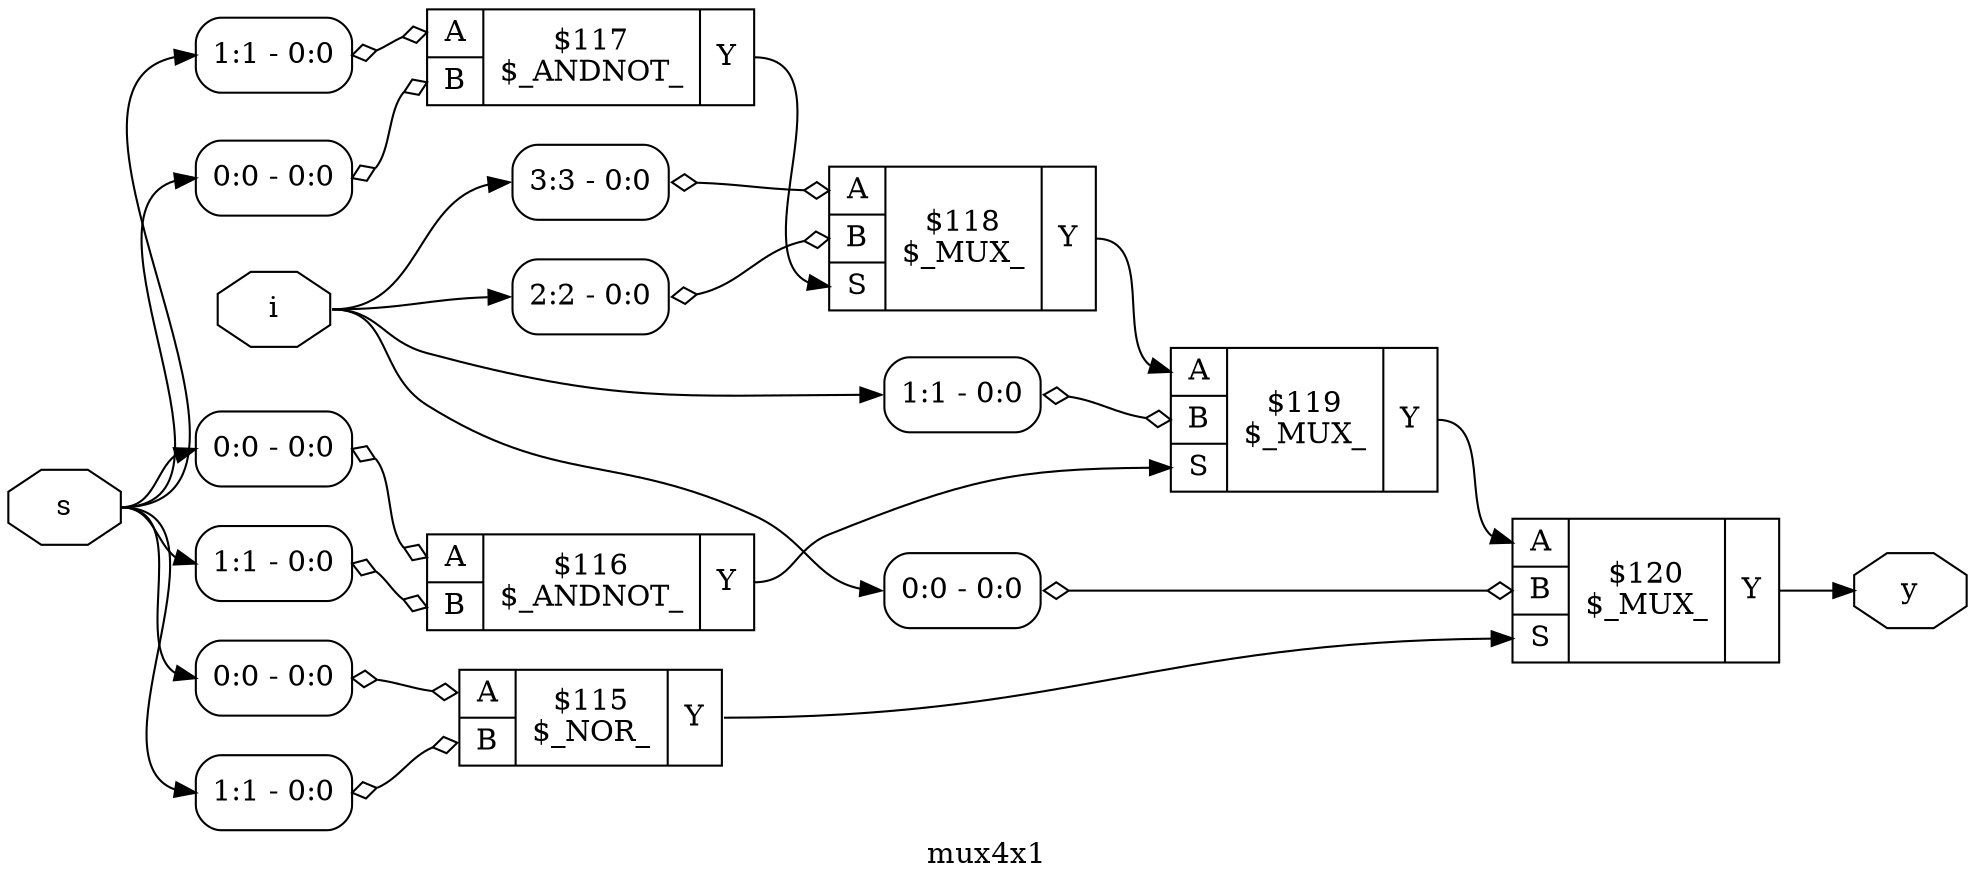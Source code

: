 digraph "mux4x1" {
label="mux4x1";
rankdir="LR";
remincross=true;
n6 [ shape=octagon, label="i", color="black", fontcolor="black" ];
n7 [ shape=octagon, label="s", color="black", fontcolor="black" ];
n8 [ shape=octagon, label="y", color="black", fontcolor="black" ];
c12 [ shape=record, label="{{<p9> A|<p10> B}|$115\n$_NOR_|{<p11> Y}}",  ];
x0 [ shape=record, style=rounded, label="<s0> 0:0 - 0:0 ", color="black", fontcolor="black" ];
x0:e -> c12:p9:w [arrowhead=odiamond, arrowtail=odiamond, dir=both, color="black", fontcolor="black", label=""];
x1 [ shape=record, style=rounded, label="<s0> 1:1 - 0:0 ", color="black", fontcolor="black" ];
x1:e -> c12:p10:w [arrowhead=odiamond, arrowtail=odiamond, dir=both, color="black", fontcolor="black", label=""];
c13 [ shape=record, label="{{<p9> A|<p10> B}|$116\n$_ANDNOT_|{<p11> Y}}",  ];
x2 [ shape=record, style=rounded, label="<s0> 0:0 - 0:0 ", color="black", fontcolor="black" ];
x2:e -> c13:p9:w [arrowhead=odiamond, arrowtail=odiamond, dir=both, color="black", fontcolor="black", label=""];
x3 [ shape=record, style=rounded, label="<s0> 1:1 - 0:0 ", color="black", fontcolor="black" ];
x3:e -> c13:p10:w [arrowhead=odiamond, arrowtail=odiamond, dir=both, color="black", fontcolor="black", label=""];
c14 [ shape=record, label="{{<p9> A|<p10> B}|$117\n$_ANDNOT_|{<p11> Y}}",  ];
x4 [ shape=record, style=rounded, label="<s0> 1:1 - 0:0 ", color="black", fontcolor="black" ];
x4:e -> c14:p9:w [arrowhead=odiamond, arrowtail=odiamond, dir=both, color="black", fontcolor="black", label=""];
x5 [ shape=record, style=rounded, label="<s0> 0:0 - 0:0 ", color="black", fontcolor="black" ];
x5:e -> c14:p10:w [arrowhead=odiamond, arrowtail=odiamond, dir=both, color="black", fontcolor="black", label=""];
c16 [ shape=record, label="{{<p9> A|<p10> B|<p15> S}|$118\n$_MUX_|{<p11> Y}}",  ];
x6 [ shape=record, style=rounded, label="<s0> 3:3 - 0:0 ", color="black", fontcolor="black" ];
x6:e -> c16:p9:w [arrowhead=odiamond, arrowtail=odiamond, dir=both, color="black", fontcolor="black", label=""];
x7 [ shape=record, style=rounded, label="<s0> 2:2 - 0:0 ", color="black", fontcolor="black" ];
x7:e -> c16:p10:w [arrowhead=odiamond, arrowtail=odiamond, dir=both, color="black", fontcolor="black", label=""];
c17 [ shape=record, label="{{<p9> A|<p10> B|<p15> S}|$119\n$_MUX_|{<p11> Y}}",  ];
x8 [ shape=record, style=rounded, label="<s0> 1:1 - 0:0 ", color="black", fontcolor="black" ];
x8:e -> c17:p10:w [arrowhead=odiamond, arrowtail=odiamond, dir=both, color="black", fontcolor="black", label=""];
c18 [ shape=record, label="{{<p9> A|<p10> B|<p15> S}|$120\n$_MUX_|{<p11> Y}}",  ];
x9 [ shape=record, style=rounded, label="<s0> 0:0 - 0:0 ", color="black", fontcolor="black" ];
x9:e -> c18:p10:w [arrowhead=odiamond, arrowtail=odiamond, dir=both, color="black", fontcolor="black", label=""];
c14:p11:e -> c16:p15:w [color="black", fontcolor="black", label=""];
c16:p11:e -> c17:p9:w [color="black", fontcolor="black", label=""];
c17:p11:e -> c18:p9:w [color="black", fontcolor="black", label=""];
c12:p11:e -> c18:p15:w [color="black", fontcolor="black", label=""];
c13:p11:e -> c17:p15:w [color="black", fontcolor="black", label=""];
n6:e -> x6:s0:w [color="black", fontcolor="black", label=""];
n6:e -> x7:s0:w [color="black", fontcolor="black", label=""];
n6:e -> x8:s0:w [color="black", fontcolor="black", label=""];
n6:e -> x9:s0:w [color="black", fontcolor="black", label=""];
n7:e -> x0:s0:w [color="black", fontcolor="black", label=""];
n7:e -> x1:s0:w [color="black", fontcolor="black", label=""];
n7:e -> x2:s0:w [color="black", fontcolor="black", label=""];
n7:e -> x3:s0:w [color="black", fontcolor="black", label=""];
n7:e -> x4:s0:w [color="black", fontcolor="black", label=""];
n7:e -> x5:s0:w [color="black", fontcolor="black", label=""];
c18:p11:e -> n8:w [color="black", fontcolor="black", label=""];
}

